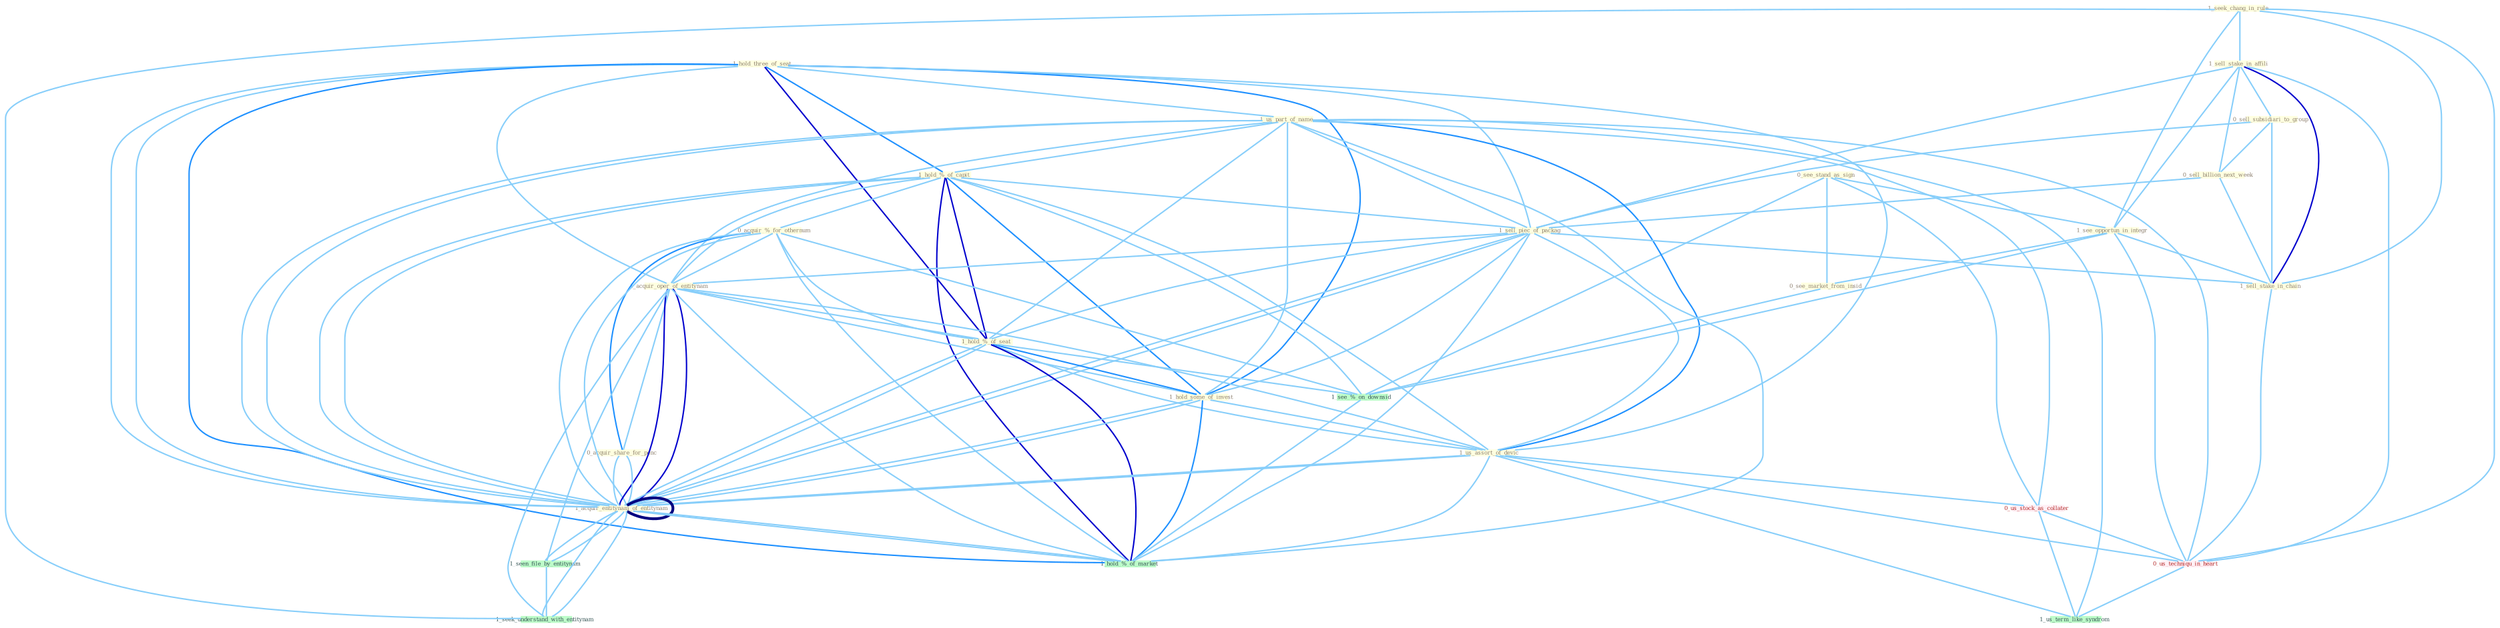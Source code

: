 Graph G{ 
    node
    [shape=polygon,style=filled,width=.5,height=.06,color="#BDFCC9",fixedsize=true,fontsize=4,
    fontcolor="#2f4f4f"];
    {node
    [color="#ffffe0", fontcolor="#8b7d6b"] "0_see_stand_as_sign " "1_hold_three_of_seat " "1_seek_chang_in_rule " "1_sell_stake_in_affili " "0_sell_subsidiari_to_group " "1_us_part_of_name " "1_hold_%_of_capit " "0_acquir_%_for_othernum " "0_sell_billion_next_week " "1_see_opportun_in_integr " "1_sell_piec_of_packag " "1_acquir_oper_of_entitynam " "1_hold_%_of_seat " "1_sell_stake_in_chain " "0_acquir_share_for_penc " "0_see_market_from_insid " "1_hold_some_of_invest " "1_us_assort_of_devic " "1_acquir_entitynam_of_entitynam "}
{node [color="#fff0f5", fontcolor="#b22222"] "0_us_stock_as_collater " "0_us_techniqu_in_heart "}
edge [color="#B0E2FF"];

	"0_see_stand_as_sign " -- "1_see_opportun_in_integr " [w="1", color="#87cefa" ];
	"0_see_stand_as_sign " -- "0_see_market_from_insid " [w="1", color="#87cefa" ];
	"0_see_stand_as_sign " -- "0_us_stock_as_collater " [w="1", color="#87cefa" ];
	"0_see_stand_as_sign " -- "1_see_%_on_downsid " [w="1", color="#87cefa" ];
	"1_hold_three_of_seat " -- "1_us_part_of_name " [w="1", color="#87cefa" ];
	"1_hold_three_of_seat " -- "1_hold_%_of_capit " [w="2", color="#1e90ff" , len=0.8];
	"1_hold_three_of_seat " -- "1_sell_piec_of_packag " [w="1", color="#87cefa" ];
	"1_hold_three_of_seat " -- "1_acquir_oper_of_entitynam " [w="1", color="#87cefa" ];
	"1_hold_three_of_seat " -- "1_hold_%_of_seat " [w="3", color="#0000cd" , len=0.6];
	"1_hold_three_of_seat " -- "1_hold_some_of_invest " [w="2", color="#1e90ff" , len=0.8];
	"1_hold_three_of_seat " -- "1_us_assort_of_devic " [w="1", color="#87cefa" ];
	"1_hold_three_of_seat " -- "1_acquir_entitynam_of_entitynam " [w="1", color="#87cefa" ];
	"1_hold_three_of_seat " -- "1_acquir_entitynam_of_entitynam " [w="1", color="#87cefa" ];
	"1_hold_three_of_seat " -- "1_hold_%_of_market " [w="2", color="#1e90ff" , len=0.8];
	"1_seek_chang_in_rule " -- "1_sell_stake_in_affili " [w="1", color="#87cefa" ];
	"1_seek_chang_in_rule " -- "1_see_opportun_in_integr " [w="1", color="#87cefa" ];
	"1_seek_chang_in_rule " -- "1_sell_stake_in_chain " [w="1", color="#87cefa" ];
	"1_seek_chang_in_rule " -- "1_seek_understand_with_entitynam " [w="1", color="#87cefa" ];
	"1_seek_chang_in_rule " -- "0_us_techniqu_in_heart " [w="1", color="#87cefa" ];
	"1_sell_stake_in_affili " -- "0_sell_subsidiari_to_group " [w="1", color="#87cefa" ];
	"1_sell_stake_in_affili " -- "0_sell_billion_next_week " [w="1", color="#87cefa" ];
	"1_sell_stake_in_affili " -- "1_see_opportun_in_integr " [w="1", color="#87cefa" ];
	"1_sell_stake_in_affili " -- "1_sell_piec_of_packag " [w="1", color="#87cefa" ];
	"1_sell_stake_in_affili " -- "1_sell_stake_in_chain " [w="3", color="#0000cd" , len=0.6];
	"1_sell_stake_in_affili " -- "0_us_techniqu_in_heart " [w="1", color="#87cefa" ];
	"0_sell_subsidiari_to_group " -- "0_sell_billion_next_week " [w="1", color="#87cefa" ];
	"0_sell_subsidiari_to_group " -- "1_sell_piec_of_packag " [w="1", color="#87cefa" ];
	"0_sell_subsidiari_to_group " -- "1_sell_stake_in_chain " [w="1", color="#87cefa" ];
	"1_us_part_of_name " -- "1_hold_%_of_capit " [w="1", color="#87cefa" ];
	"1_us_part_of_name " -- "1_sell_piec_of_packag " [w="1", color="#87cefa" ];
	"1_us_part_of_name " -- "1_acquir_oper_of_entitynam " [w="1", color="#87cefa" ];
	"1_us_part_of_name " -- "1_hold_%_of_seat " [w="1", color="#87cefa" ];
	"1_us_part_of_name " -- "1_hold_some_of_invest " [w="1", color="#87cefa" ];
	"1_us_part_of_name " -- "1_us_assort_of_devic " [w="2", color="#1e90ff" , len=0.8];
	"1_us_part_of_name " -- "1_acquir_entitynam_of_entitynam " [w="1", color="#87cefa" ];
	"1_us_part_of_name " -- "0_us_stock_as_collater " [w="1", color="#87cefa" ];
	"1_us_part_of_name " -- "1_acquir_entitynam_of_entitynam " [w="1", color="#87cefa" ];
	"1_us_part_of_name " -- "0_us_techniqu_in_heart " [w="1", color="#87cefa" ];
	"1_us_part_of_name " -- "1_us_term_like_syndrom " [w="1", color="#87cefa" ];
	"1_us_part_of_name " -- "1_hold_%_of_market " [w="1", color="#87cefa" ];
	"1_hold_%_of_capit " -- "0_acquir_%_for_othernum " [w="1", color="#87cefa" ];
	"1_hold_%_of_capit " -- "1_sell_piec_of_packag " [w="1", color="#87cefa" ];
	"1_hold_%_of_capit " -- "1_acquir_oper_of_entitynam " [w="1", color="#87cefa" ];
	"1_hold_%_of_capit " -- "1_hold_%_of_seat " [w="3", color="#0000cd" , len=0.6];
	"1_hold_%_of_capit " -- "1_hold_some_of_invest " [w="2", color="#1e90ff" , len=0.8];
	"1_hold_%_of_capit " -- "1_us_assort_of_devic " [w="1", color="#87cefa" ];
	"1_hold_%_of_capit " -- "1_acquir_entitynam_of_entitynam " [w="1", color="#87cefa" ];
	"1_hold_%_of_capit " -- "1_acquir_entitynam_of_entitynam " [w="1", color="#87cefa" ];
	"1_hold_%_of_capit " -- "1_see_%_on_downsid " [w="1", color="#87cefa" ];
	"1_hold_%_of_capit " -- "1_hold_%_of_market " [w="3", color="#0000cd" , len=0.6];
	"0_acquir_%_for_othernum " -- "1_acquir_oper_of_entitynam " [w="1", color="#87cefa" ];
	"0_acquir_%_for_othernum " -- "1_hold_%_of_seat " [w="1", color="#87cefa" ];
	"0_acquir_%_for_othernum " -- "0_acquir_share_for_penc " [w="2", color="#1e90ff" , len=0.8];
	"0_acquir_%_for_othernum " -- "1_acquir_entitynam_of_entitynam " [w="1", color="#87cefa" ];
	"0_acquir_%_for_othernum " -- "1_acquir_entitynam_of_entitynam " [w="1", color="#87cefa" ];
	"0_acquir_%_for_othernum " -- "1_see_%_on_downsid " [w="1", color="#87cefa" ];
	"0_acquir_%_for_othernum " -- "1_hold_%_of_market " [w="1", color="#87cefa" ];
	"0_sell_billion_next_week " -- "1_sell_piec_of_packag " [w="1", color="#87cefa" ];
	"0_sell_billion_next_week " -- "1_sell_stake_in_chain " [w="1", color="#87cefa" ];
	"1_see_opportun_in_integr " -- "1_sell_stake_in_chain " [w="1", color="#87cefa" ];
	"1_see_opportun_in_integr " -- "0_see_market_from_insid " [w="1", color="#87cefa" ];
	"1_see_opportun_in_integr " -- "0_us_techniqu_in_heart " [w="1", color="#87cefa" ];
	"1_see_opportun_in_integr " -- "1_see_%_on_downsid " [w="1", color="#87cefa" ];
	"1_sell_piec_of_packag " -- "1_acquir_oper_of_entitynam " [w="1", color="#87cefa" ];
	"1_sell_piec_of_packag " -- "1_hold_%_of_seat " [w="1", color="#87cefa" ];
	"1_sell_piec_of_packag " -- "1_sell_stake_in_chain " [w="1", color="#87cefa" ];
	"1_sell_piec_of_packag " -- "1_hold_some_of_invest " [w="1", color="#87cefa" ];
	"1_sell_piec_of_packag " -- "1_us_assort_of_devic " [w="1", color="#87cefa" ];
	"1_sell_piec_of_packag " -- "1_acquir_entitynam_of_entitynam " [w="1", color="#87cefa" ];
	"1_sell_piec_of_packag " -- "1_acquir_entitynam_of_entitynam " [w="1", color="#87cefa" ];
	"1_sell_piec_of_packag " -- "1_hold_%_of_market " [w="1", color="#87cefa" ];
	"1_acquir_oper_of_entitynam " -- "1_hold_%_of_seat " [w="1", color="#87cefa" ];
	"1_acquir_oper_of_entitynam " -- "0_acquir_share_for_penc " [w="1", color="#87cefa" ];
	"1_acquir_oper_of_entitynam " -- "1_hold_some_of_invest " [w="1", color="#87cefa" ];
	"1_acquir_oper_of_entitynam " -- "1_us_assort_of_devic " [w="1", color="#87cefa" ];
	"1_acquir_oper_of_entitynam " -- "1_acquir_entitynam_of_entitynam " [w="3", color="#0000cd" , len=0.6];
	"1_acquir_oper_of_entitynam " -- "1_seen_file_by_entitynam " [w="1", color="#87cefa" ];
	"1_acquir_oper_of_entitynam " -- "1_seek_understand_with_entitynam " [w="1", color="#87cefa" ];
	"1_acquir_oper_of_entitynam " -- "1_acquir_entitynam_of_entitynam " [w="3", color="#0000cd" , len=0.6];
	"1_acquir_oper_of_entitynam " -- "1_hold_%_of_market " [w="1", color="#87cefa" ];
	"1_hold_%_of_seat " -- "1_hold_some_of_invest " [w="2", color="#1e90ff" , len=0.8];
	"1_hold_%_of_seat " -- "1_us_assort_of_devic " [w="1", color="#87cefa" ];
	"1_hold_%_of_seat " -- "1_acquir_entitynam_of_entitynam " [w="1", color="#87cefa" ];
	"1_hold_%_of_seat " -- "1_acquir_entitynam_of_entitynam " [w="1", color="#87cefa" ];
	"1_hold_%_of_seat " -- "1_see_%_on_downsid " [w="1", color="#87cefa" ];
	"1_hold_%_of_seat " -- "1_hold_%_of_market " [w="3", color="#0000cd" , len=0.6];
	"1_sell_stake_in_chain " -- "0_us_techniqu_in_heart " [w="1", color="#87cefa" ];
	"0_acquir_share_for_penc " -- "1_acquir_entitynam_of_entitynam " [w="1", color="#87cefa" ];
	"0_acquir_share_for_penc " -- "1_acquir_entitynam_of_entitynam " [w="1", color="#87cefa" ];
	"0_see_market_from_insid " -- "1_see_%_on_downsid " [w="1", color="#87cefa" ];
	"1_hold_some_of_invest " -- "1_us_assort_of_devic " [w="1", color="#87cefa" ];
	"1_hold_some_of_invest " -- "1_acquir_entitynam_of_entitynam " [w="1", color="#87cefa" ];
	"1_hold_some_of_invest " -- "1_acquir_entitynam_of_entitynam " [w="1", color="#87cefa" ];
	"1_hold_some_of_invest " -- "1_hold_%_of_market " [w="2", color="#1e90ff" , len=0.8];
	"1_us_assort_of_devic " -- "1_acquir_entitynam_of_entitynam " [w="1", color="#87cefa" ];
	"1_us_assort_of_devic " -- "0_us_stock_as_collater " [w="1", color="#87cefa" ];
	"1_us_assort_of_devic " -- "1_acquir_entitynam_of_entitynam " [w="1", color="#87cefa" ];
	"1_us_assort_of_devic " -- "0_us_techniqu_in_heart " [w="1", color="#87cefa" ];
	"1_us_assort_of_devic " -- "1_us_term_like_syndrom " [w="1", color="#87cefa" ];
	"1_us_assort_of_devic " -- "1_hold_%_of_market " [w="1", color="#87cefa" ];
	"1_acquir_entitynam_of_entitynam " -- "1_seen_file_by_entitynam " [w="1", color="#87cefa" ];
	"1_acquir_entitynam_of_entitynam " -- "1_seek_understand_with_entitynam " [w="1", color="#87cefa" ];
	"1_acquir_entitynam_of_entitynam " -- "1_acquir_entitynam_of_entitynam " [w="4", style=bold, color="#000080", len=0.4];
	"1_acquir_entitynam_of_entitynam " -- "1_hold_%_of_market " [w="1", color="#87cefa" ];
	"1_seen_file_by_entitynam " -- "1_seek_understand_with_entitynam " [w="1", color="#87cefa" ];
	"1_seen_file_by_entitynam " -- "1_acquir_entitynam_of_entitynam " [w="1", color="#87cefa" ];
	"0_us_stock_as_collater " -- "0_us_techniqu_in_heart " [w="1", color="#87cefa" ];
	"0_us_stock_as_collater " -- "1_us_term_like_syndrom " [w="1", color="#87cefa" ];
	"1_seek_understand_with_entitynam " -- "1_acquir_entitynam_of_entitynam " [w="1", color="#87cefa" ];
	"1_acquir_entitynam_of_entitynam " -- "1_hold_%_of_market " [w="1", color="#87cefa" ];
	"0_us_techniqu_in_heart " -- "1_us_term_like_syndrom " [w="1", color="#87cefa" ];
	"1_see_%_on_downsid " -- "1_hold_%_of_market " [w="1", color="#87cefa" ];
}